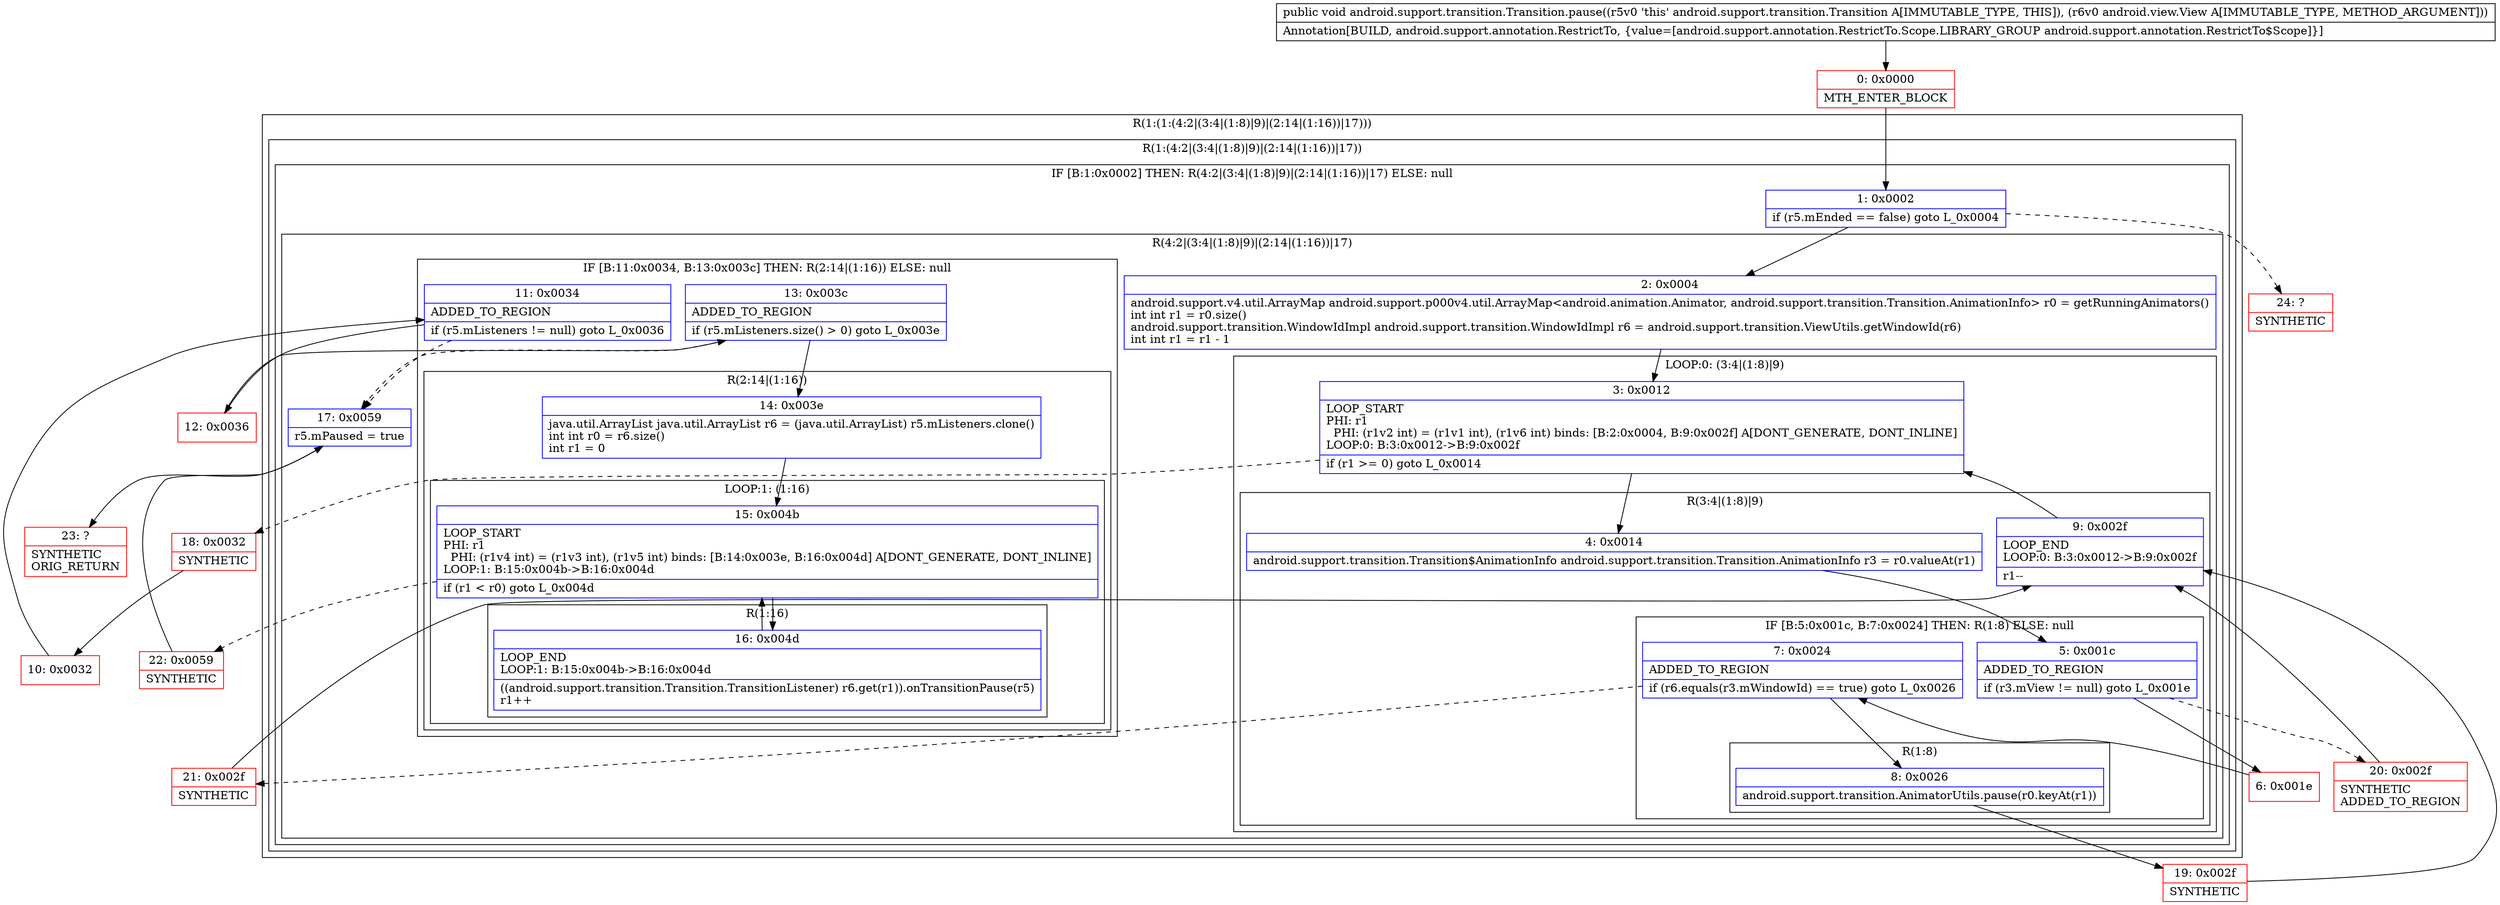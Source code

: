 digraph "CFG forandroid.support.transition.Transition.pause(Landroid\/view\/View;)V" {
subgraph cluster_Region_1628812626 {
label = "R(1:(1:(4:2|(3:4|(1:8)|9)|(2:14|(1:16))|17)))";
node [shape=record,color=blue];
subgraph cluster_Region_609183743 {
label = "R(1:(4:2|(3:4|(1:8)|9)|(2:14|(1:16))|17))";
node [shape=record,color=blue];
subgraph cluster_IfRegion_454575560 {
label = "IF [B:1:0x0002] THEN: R(4:2|(3:4|(1:8)|9)|(2:14|(1:16))|17) ELSE: null";
node [shape=record,color=blue];
Node_1 [shape=record,label="{1\:\ 0x0002|if (r5.mEnded == false) goto L_0x0004\l}"];
subgraph cluster_Region_813040844 {
label = "R(4:2|(3:4|(1:8)|9)|(2:14|(1:16))|17)";
node [shape=record,color=blue];
Node_2 [shape=record,label="{2\:\ 0x0004|android.support.v4.util.ArrayMap android.support.p000v4.util.ArrayMap\<android.animation.Animator, android.support.transition.Transition.AnimationInfo\> r0 = getRunningAnimators()\lint int r1 = r0.size()\landroid.support.transition.WindowIdImpl android.support.transition.WindowIdImpl r6 = android.support.transition.ViewUtils.getWindowId(r6)\lint int r1 = r1 \- 1\l}"];
subgraph cluster_LoopRegion_1192837602 {
label = "LOOP:0: (3:4|(1:8)|9)";
node [shape=record,color=blue];
Node_3 [shape=record,label="{3\:\ 0x0012|LOOP_START\lPHI: r1 \l  PHI: (r1v2 int) = (r1v1 int), (r1v6 int) binds: [B:2:0x0004, B:9:0x002f] A[DONT_GENERATE, DONT_INLINE]\lLOOP:0: B:3:0x0012\-\>B:9:0x002f\l|if (r1 \>= 0) goto L_0x0014\l}"];
subgraph cluster_Region_1462585901 {
label = "R(3:4|(1:8)|9)";
node [shape=record,color=blue];
Node_4 [shape=record,label="{4\:\ 0x0014|android.support.transition.Transition$AnimationInfo android.support.transition.Transition.AnimationInfo r3 = r0.valueAt(r1)\l}"];
subgraph cluster_IfRegion_1204387241 {
label = "IF [B:5:0x001c, B:7:0x0024] THEN: R(1:8) ELSE: null";
node [shape=record,color=blue];
Node_5 [shape=record,label="{5\:\ 0x001c|ADDED_TO_REGION\l|if (r3.mView != null) goto L_0x001e\l}"];
Node_7 [shape=record,label="{7\:\ 0x0024|ADDED_TO_REGION\l|if (r6.equals(r3.mWindowId) == true) goto L_0x0026\l}"];
subgraph cluster_Region_266458694 {
label = "R(1:8)";
node [shape=record,color=blue];
Node_8 [shape=record,label="{8\:\ 0x0026|android.support.transition.AnimatorUtils.pause(r0.keyAt(r1))\l}"];
}
}
Node_9 [shape=record,label="{9\:\ 0x002f|LOOP_END\lLOOP:0: B:3:0x0012\-\>B:9:0x002f\l|r1\-\-\l}"];
}
}
subgraph cluster_IfRegion_1835122638 {
label = "IF [B:11:0x0034, B:13:0x003c] THEN: R(2:14|(1:16)) ELSE: null";
node [shape=record,color=blue];
Node_11 [shape=record,label="{11\:\ 0x0034|ADDED_TO_REGION\l|if (r5.mListeners != null) goto L_0x0036\l}"];
Node_13 [shape=record,label="{13\:\ 0x003c|ADDED_TO_REGION\l|if (r5.mListeners.size() \> 0) goto L_0x003e\l}"];
subgraph cluster_Region_2055748447 {
label = "R(2:14|(1:16))";
node [shape=record,color=blue];
Node_14 [shape=record,label="{14\:\ 0x003e|java.util.ArrayList java.util.ArrayList r6 = (java.util.ArrayList) r5.mListeners.clone()\lint int r0 = r6.size()\lint r1 = 0\l}"];
subgraph cluster_LoopRegion_1984022886 {
label = "LOOP:1: (1:16)";
node [shape=record,color=blue];
Node_15 [shape=record,label="{15\:\ 0x004b|LOOP_START\lPHI: r1 \l  PHI: (r1v4 int) = (r1v3 int), (r1v5 int) binds: [B:14:0x003e, B:16:0x004d] A[DONT_GENERATE, DONT_INLINE]\lLOOP:1: B:15:0x004b\-\>B:16:0x004d\l|if (r1 \< r0) goto L_0x004d\l}"];
subgraph cluster_Region_2077921710 {
label = "R(1:16)";
node [shape=record,color=blue];
Node_16 [shape=record,label="{16\:\ 0x004d|LOOP_END\lLOOP:1: B:15:0x004b\-\>B:16:0x004d\l|((android.support.transition.Transition.TransitionListener) r6.get(r1)).onTransitionPause(r5)\lr1++\l}"];
}
}
}
}
Node_17 [shape=record,label="{17\:\ 0x0059|r5.mPaused = true\l}"];
}
}
}
}
Node_0 [shape=record,color=red,label="{0\:\ 0x0000|MTH_ENTER_BLOCK\l}"];
Node_6 [shape=record,color=red,label="{6\:\ 0x001e}"];
Node_10 [shape=record,color=red,label="{10\:\ 0x0032}"];
Node_12 [shape=record,color=red,label="{12\:\ 0x0036}"];
Node_18 [shape=record,color=red,label="{18\:\ 0x0032|SYNTHETIC\l}"];
Node_19 [shape=record,color=red,label="{19\:\ 0x002f|SYNTHETIC\l}"];
Node_20 [shape=record,color=red,label="{20\:\ 0x002f|SYNTHETIC\lADDED_TO_REGION\l}"];
Node_21 [shape=record,color=red,label="{21\:\ 0x002f|SYNTHETIC\l}"];
Node_22 [shape=record,color=red,label="{22\:\ 0x0059|SYNTHETIC\l}"];
Node_23 [shape=record,color=red,label="{23\:\ ?|SYNTHETIC\lORIG_RETURN\l}"];
Node_24 [shape=record,color=red,label="{24\:\ ?|SYNTHETIC\l}"];
MethodNode[shape=record,label="{public void android.support.transition.Transition.pause((r5v0 'this' android.support.transition.Transition A[IMMUTABLE_TYPE, THIS]), (r6v0 android.view.View A[IMMUTABLE_TYPE, METHOD_ARGUMENT]))  | Annotation[BUILD, android.support.annotation.RestrictTo, \{value=[android.support.annotation.RestrictTo.Scope.LIBRARY_GROUP android.support.annotation.RestrictTo$Scope]\}]\l}"];
MethodNode -> Node_0;
Node_1 -> Node_2;
Node_1 -> Node_24[style=dashed];
Node_2 -> Node_3;
Node_3 -> Node_4;
Node_3 -> Node_18[style=dashed];
Node_4 -> Node_5;
Node_5 -> Node_6;
Node_5 -> Node_20[style=dashed];
Node_7 -> Node_8;
Node_7 -> Node_21[style=dashed];
Node_8 -> Node_19;
Node_9 -> Node_3;
Node_11 -> Node_12;
Node_11 -> Node_17[style=dashed];
Node_13 -> Node_14;
Node_13 -> Node_17[style=dashed];
Node_14 -> Node_15;
Node_15 -> Node_16;
Node_15 -> Node_22[style=dashed];
Node_16 -> Node_15;
Node_17 -> Node_23;
Node_0 -> Node_1;
Node_6 -> Node_7;
Node_10 -> Node_11;
Node_12 -> Node_13;
Node_18 -> Node_10;
Node_19 -> Node_9;
Node_20 -> Node_9;
Node_21 -> Node_9;
Node_22 -> Node_17;
}

